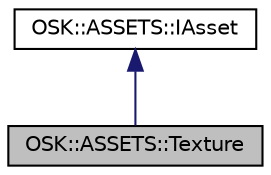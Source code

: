 digraph "OSK::ASSETS::Texture"
{
 // LATEX_PDF_SIZE
  edge [fontname="Helvetica",fontsize="10",labelfontname="Helvetica",labelfontsize="10"];
  node [fontname="Helvetica",fontsize="10",shape=record];
  Node1 [label="OSK::ASSETS::Texture",height=0.2,width=0.4,color="black", fillcolor="grey75", style="filled", fontcolor="black",tooltip="Una textura que será usada en renderizado 2D / 3D."];
  Node2 -> Node1 [dir="back",color="midnightblue",fontsize="10",style="solid",fontname="Helvetica"];
  Node2 [label="OSK::ASSETS::IAsset",height=0.2,width=0.4,color="black", fillcolor="white", style="filled",URL="$class_o_s_k_1_1_a_s_s_e_t_s_1_1_i_asset.html",tooltip="Un asset es un archivo/contenido que se usa en un juego. Incluye contenido como texturas,..."];
}
